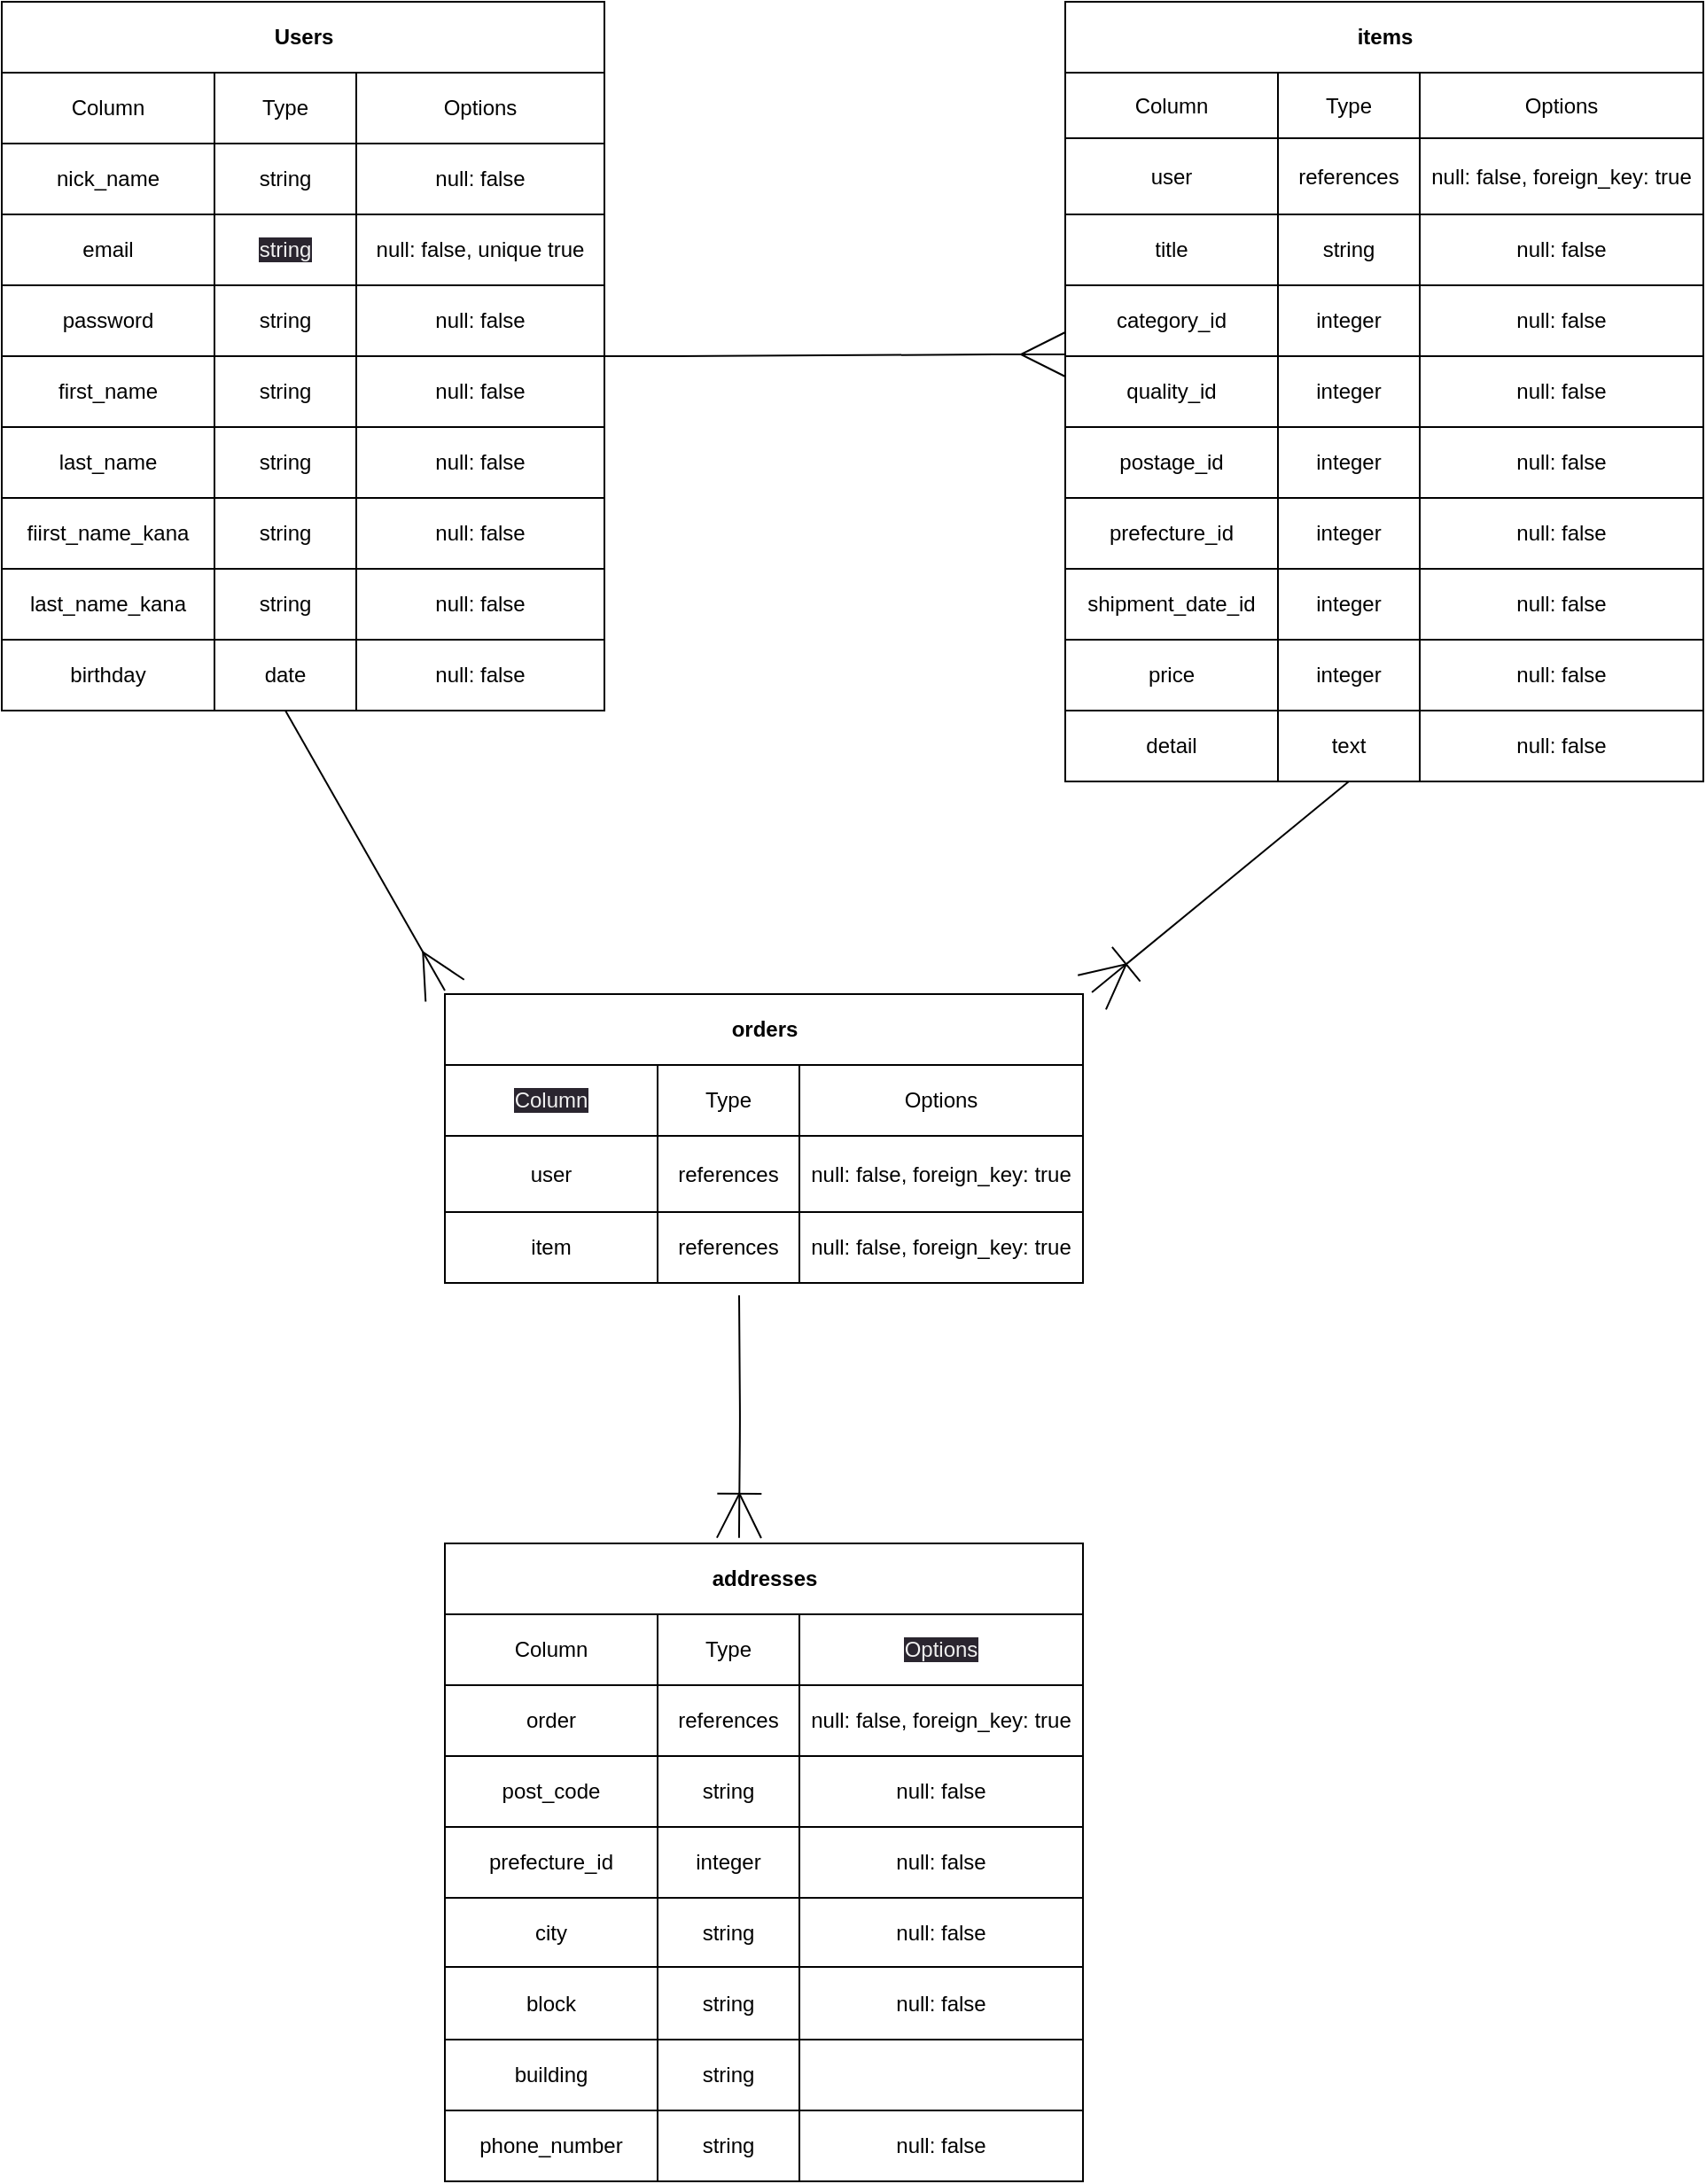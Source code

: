 <mxfile>
    <diagram id="LNbbp5jxmA_PjuYyDDwm" name="Page-1">
        <mxGraphModel dx="876" dy="673" grid="1" gridSize="10" guides="1" tooltips="1" connect="0" arrows="1" fold="1" page="1" pageScale="1" pageWidth="827" pageHeight="1169" math="0" shadow="0">
            <root>
                <mxCell id="0"/>
                <mxCell id="1" parent="0"/>
                <mxCell id="2" value="Users" style="shape=table;startSize=40;container=1;collapsible=0;childLayout=tableLayout;fontStyle=1;align=center;html=1;" vertex="1" parent="1">
                    <mxGeometry width="340" height="160" as="geometry"/>
                </mxCell>
                <mxCell id="3" value="" style="shape=tableRow;horizontal=0;startSize=0;swimlaneHead=0;swimlaneBody=0;top=0;left=0;bottom=0;right=0;collapsible=0;dropTarget=0;fillColor=none;points=[[0,0.5],[1,0.5]];portConstraint=eastwest;" vertex="1" parent="2">
                    <mxGeometry y="40" width="340" height="40" as="geometry"/>
                </mxCell>
                <mxCell id="4" value="Column" style="shape=partialRectangle;html=1;whiteSpace=wrap;connectable=0;fillColor=none;top=0;left=0;bottom=0;right=0;overflow=hidden;" vertex="1" parent="3">
                    <mxGeometry width="120" height="40" as="geometry">
                        <mxRectangle width="120" height="40" as="alternateBounds"/>
                    </mxGeometry>
                </mxCell>
                <mxCell id="5" value="Type" style="shape=partialRectangle;html=1;whiteSpace=wrap;connectable=0;fillColor=none;top=0;left=0;bottom=0;right=0;overflow=hidden;" vertex="1" parent="3">
                    <mxGeometry x="120" width="80" height="40" as="geometry">
                        <mxRectangle width="80" height="40" as="alternateBounds"/>
                    </mxGeometry>
                </mxCell>
                <mxCell id="6" value="Options" style="shape=partialRectangle;html=1;whiteSpace=wrap;connectable=0;fillColor=none;top=0;left=0;bottom=0;right=0;overflow=hidden;" vertex="1" parent="3">
                    <mxGeometry x="200" width="140" height="40" as="geometry">
                        <mxRectangle width="140" height="40" as="alternateBounds"/>
                    </mxGeometry>
                </mxCell>
                <mxCell id="7" value="" style="shape=tableRow;horizontal=0;startSize=0;swimlaneHead=0;swimlaneBody=0;top=0;left=0;bottom=0;right=0;collapsible=0;dropTarget=0;fillColor=none;points=[[0,0.5],[1,0.5]];portConstraint=eastwest;" vertex="1" parent="2">
                    <mxGeometry y="80" width="340" height="40" as="geometry"/>
                </mxCell>
                <mxCell id="8" value="nick_name" style="shape=partialRectangle;html=1;whiteSpace=wrap;connectable=0;fillColor=none;top=0;left=0;bottom=0;right=0;overflow=hidden;" vertex="1" parent="7">
                    <mxGeometry width="120" height="40" as="geometry">
                        <mxRectangle width="120" height="40" as="alternateBounds"/>
                    </mxGeometry>
                </mxCell>
                <mxCell id="9" value="string" style="shape=partialRectangle;html=1;whiteSpace=wrap;connectable=0;fillColor=none;top=0;left=0;bottom=0;right=0;overflow=hidden;" vertex="1" parent="7">
                    <mxGeometry x="120" width="80" height="40" as="geometry">
                        <mxRectangle width="80" height="40" as="alternateBounds"/>
                    </mxGeometry>
                </mxCell>
                <mxCell id="10" value="null: false" style="shape=partialRectangle;html=1;whiteSpace=wrap;connectable=0;fillColor=none;top=0;left=0;bottom=0;right=0;overflow=hidden;" vertex="1" parent="7">
                    <mxGeometry x="200" width="140" height="40" as="geometry">
                        <mxRectangle width="140" height="40" as="alternateBounds"/>
                    </mxGeometry>
                </mxCell>
                <mxCell id="11" value="" style="shape=tableRow;horizontal=0;startSize=0;swimlaneHead=0;swimlaneBody=0;top=0;left=0;bottom=0;right=0;collapsible=0;dropTarget=0;fillColor=none;points=[[0,0.5],[1,0.5]];portConstraint=eastwest;" vertex="1" parent="2">
                    <mxGeometry y="120" width="340" height="40" as="geometry"/>
                </mxCell>
                <mxCell id="12" value="email" style="shape=partialRectangle;html=1;whiteSpace=wrap;connectable=0;fillColor=none;top=0;left=0;bottom=0;right=0;overflow=hidden;" vertex="1" parent="11">
                    <mxGeometry width="120" height="40" as="geometry">
                        <mxRectangle width="120" height="40" as="alternateBounds"/>
                    </mxGeometry>
                </mxCell>
                <mxCell id="13" value="&lt;meta charset=&quot;utf-8&quot;&gt;&lt;span style=&quot;color: rgb(240, 240, 240); font-family: Helvetica; font-size: 12px; font-style: normal; font-variant-ligatures: normal; font-variant-caps: normal; font-weight: 400; letter-spacing: normal; orphans: 2; text-align: center; text-indent: 0px; text-transform: none; widows: 2; word-spacing: 0px; -webkit-text-stroke-width: 0px; background-color: rgb(42, 37, 47); text-decoration-thickness: initial; text-decoration-style: initial; text-decoration-color: initial; float: none; display: inline !important;&quot;&gt;string&lt;/span&gt;" style="shape=partialRectangle;html=1;whiteSpace=wrap;connectable=0;fillColor=none;top=0;left=0;bottom=0;right=0;overflow=hidden;" vertex="1" parent="11">
                    <mxGeometry x="120" width="80" height="40" as="geometry">
                        <mxRectangle width="80" height="40" as="alternateBounds"/>
                    </mxGeometry>
                </mxCell>
                <mxCell id="14" value="null: false, unique true" style="shape=partialRectangle;html=1;whiteSpace=wrap;connectable=0;fillColor=none;top=0;left=0;bottom=0;right=0;overflow=hidden;" vertex="1" parent="11">
                    <mxGeometry x="200" width="140" height="40" as="geometry">
                        <mxRectangle width="140" height="40" as="alternateBounds"/>
                    </mxGeometry>
                </mxCell>
                <mxCell id="41" value="" style="childLayout=tableLayout;recursiveResize=0;shadow=0;fillColor=none;labelBackgroundColor=none;" vertex="1" parent="1">
                    <mxGeometry y="160" width="340" height="120" as="geometry"/>
                </mxCell>
                <mxCell id="42" value="" style="shape=tableRow;horizontal=0;startSize=0;swimlaneHead=0;swimlaneBody=0;top=0;left=0;bottom=0;right=0;dropTarget=0;collapsible=0;recursiveResize=0;expand=0;fontStyle=0;fillColor=none;strokeColor=inherit;labelBackgroundColor=none;" vertex="1" parent="41">
                    <mxGeometry width="340" height="40" as="geometry"/>
                </mxCell>
                <mxCell id="43" value="password" style="connectable=0;recursiveResize=0;strokeColor=inherit;fillColor=none;align=center;whiteSpace=wrap;html=1;labelBackgroundColor=none;" vertex="1" parent="42">
                    <mxGeometry width="120" height="40" as="geometry">
                        <mxRectangle width="120" height="40" as="alternateBounds"/>
                    </mxGeometry>
                </mxCell>
                <mxCell id="44" value="string" style="connectable=0;recursiveResize=0;strokeColor=inherit;fillColor=none;align=center;whiteSpace=wrap;html=1;labelBackgroundColor=none;" vertex="1" parent="42">
                    <mxGeometry x="120" width="80" height="40" as="geometry">
                        <mxRectangle width="80" height="40" as="alternateBounds"/>
                    </mxGeometry>
                </mxCell>
                <mxCell id="45" value="null: false" style="connectable=0;recursiveResize=0;strokeColor=inherit;fillColor=none;align=center;whiteSpace=wrap;html=1;labelBackgroundColor=none;" vertex="1" parent="42">
                    <mxGeometry x="200" width="140" height="40" as="geometry">
                        <mxRectangle width="140" height="40" as="alternateBounds"/>
                    </mxGeometry>
                </mxCell>
                <mxCell id="46" style="shape=tableRow;horizontal=0;startSize=0;swimlaneHead=0;swimlaneBody=0;top=0;left=0;bottom=0;right=0;dropTarget=0;collapsible=0;recursiveResize=0;expand=0;fontStyle=0;fillColor=none;strokeColor=inherit;labelBackgroundColor=none;" vertex="1" parent="41">
                    <mxGeometry y="40" width="340" height="40" as="geometry"/>
                </mxCell>
                <mxCell id="47" value="first_name" style="connectable=0;recursiveResize=0;strokeColor=inherit;fillColor=none;align=center;whiteSpace=wrap;html=1;labelBackgroundColor=none;" vertex="1" parent="46">
                    <mxGeometry width="120" height="40" as="geometry">
                        <mxRectangle width="120" height="40" as="alternateBounds"/>
                    </mxGeometry>
                </mxCell>
                <mxCell id="48" value="string" style="connectable=0;recursiveResize=0;strokeColor=inherit;fillColor=none;align=center;whiteSpace=wrap;html=1;labelBackgroundColor=none;" vertex="1" parent="46">
                    <mxGeometry x="120" width="80" height="40" as="geometry">
                        <mxRectangle width="80" height="40" as="alternateBounds"/>
                    </mxGeometry>
                </mxCell>
                <mxCell id="49" value="null: false" style="connectable=0;recursiveResize=0;strokeColor=inherit;fillColor=none;align=center;whiteSpace=wrap;html=1;labelBackgroundColor=none;" vertex="1" parent="46">
                    <mxGeometry x="200" width="140" height="40" as="geometry">
                        <mxRectangle width="140" height="40" as="alternateBounds"/>
                    </mxGeometry>
                </mxCell>
                <mxCell id="50" style="shape=tableRow;horizontal=0;startSize=0;swimlaneHead=0;swimlaneBody=0;top=0;left=0;bottom=0;right=0;dropTarget=0;collapsible=0;recursiveResize=0;expand=0;fontStyle=0;fillColor=none;strokeColor=inherit;labelBackgroundColor=none;" vertex="1" parent="41">
                    <mxGeometry y="80" width="340" height="40" as="geometry"/>
                </mxCell>
                <mxCell id="51" value="last_name" style="connectable=0;recursiveResize=0;strokeColor=inherit;fillColor=none;align=center;whiteSpace=wrap;html=1;labelBackgroundColor=none;" vertex="1" parent="50">
                    <mxGeometry width="120" height="40" as="geometry">
                        <mxRectangle width="120" height="40" as="alternateBounds"/>
                    </mxGeometry>
                </mxCell>
                <mxCell id="52" value="string" style="connectable=0;recursiveResize=0;strokeColor=inherit;fillColor=none;align=center;whiteSpace=wrap;html=1;labelBackgroundColor=none;" vertex="1" parent="50">
                    <mxGeometry x="120" width="80" height="40" as="geometry">
                        <mxRectangle width="80" height="40" as="alternateBounds"/>
                    </mxGeometry>
                </mxCell>
                <mxCell id="53" value="null: false" style="connectable=0;recursiveResize=0;strokeColor=inherit;fillColor=none;align=center;whiteSpace=wrap;html=1;labelBackgroundColor=none;" vertex="1" parent="50">
                    <mxGeometry x="200" width="140" height="40" as="geometry">
                        <mxRectangle width="140" height="40" as="alternateBounds"/>
                    </mxGeometry>
                </mxCell>
                <mxCell id="67" value="" style="childLayout=tableLayout;recursiveResize=0;shadow=0;fillColor=none;labelBackgroundColor=none;" vertex="1" parent="1">
                    <mxGeometry y="280" width="340" height="80" as="geometry"/>
                </mxCell>
                <mxCell id="68" value="" style="shape=tableRow;horizontal=0;startSize=0;swimlaneHead=0;swimlaneBody=0;top=0;left=0;bottom=0;right=0;dropTarget=0;collapsible=0;recursiveResize=0;expand=0;fontStyle=0;fillColor=none;strokeColor=inherit;labelBackgroundColor=none;" vertex="1" parent="67">
                    <mxGeometry width="340" height="40" as="geometry"/>
                </mxCell>
                <mxCell id="69" value="fiirst_name_kana" style="connectable=0;recursiveResize=0;strokeColor=inherit;fillColor=none;align=center;whiteSpace=wrap;html=1;labelBackgroundColor=none;" vertex="1" parent="68">
                    <mxGeometry width="120" height="40" as="geometry">
                        <mxRectangle width="120" height="40" as="alternateBounds"/>
                    </mxGeometry>
                </mxCell>
                <mxCell id="70" value="string" style="connectable=0;recursiveResize=0;strokeColor=inherit;fillColor=none;align=center;whiteSpace=wrap;html=1;labelBackgroundColor=none;" vertex="1" parent="68">
                    <mxGeometry x="120" width="80" height="40" as="geometry">
                        <mxRectangle width="80" height="40" as="alternateBounds"/>
                    </mxGeometry>
                </mxCell>
                <mxCell id="71" value="null: false" style="connectable=0;recursiveResize=0;strokeColor=inherit;fillColor=none;align=center;whiteSpace=wrap;html=1;labelBackgroundColor=none;" vertex="1" parent="68">
                    <mxGeometry x="200" width="140" height="40" as="geometry">
                        <mxRectangle width="140" height="40" as="alternateBounds"/>
                    </mxGeometry>
                </mxCell>
                <mxCell id="72" style="shape=tableRow;horizontal=0;startSize=0;swimlaneHead=0;swimlaneBody=0;top=0;left=0;bottom=0;right=0;dropTarget=0;collapsible=0;recursiveResize=0;expand=0;fontStyle=0;fillColor=none;strokeColor=inherit;labelBackgroundColor=none;" vertex="1" parent="67">
                    <mxGeometry y="40" width="340" height="40" as="geometry"/>
                </mxCell>
                <mxCell id="73" value="last_name_kana" style="connectable=0;recursiveResize=0;strokeColor=inherit;fillColor=none;align=center;whiteSpace=wrap;html=1;labelBackgroundColor=none;" vertex="1" parent="72">
                    <mxGeometry width="120" height="40" as="geometry">
                        <mxRectangle width="120" height="40" as="alternateBounds"/>
                    </mxGeometry>
                </mxCell>
                <mxCell id="74" value="string" style="connectable=0;recursiveResize=0;strokeColor=inherit;fillColor=none;align=center;whiteSpace=wrap;html=1;labelBackgroundColor=none;" vertex="1" parent="72">
                    <mxGeometry x="120" width="80" height="40" as="geometry">
                        <mxRectangle width="80" height="40" as="alternateBounds"/>
                    </mxGeometry>
                </mxCell>
                <mxCell id="75" value="null: false" style="connectable=0;recursiveResize=0;strokeColor=inherit;fillColor=none;align=center;whiteSpace=wrap;html=1;labelBackgroundColor=none;" vertex="1" parent="72">
                    <mxGeometry x="200" width="140" height="40" as="geometry">
                        <mxRectangle width="140" height="40" as="alternateBounds"/>
                    </mxGeometry>
                </mxCell>
                <mxCell id="80" value="" style="childLayout=tableLayout;recursiveResize=0;shadow=0;fillColor=none;labelBackgroundColor=none;" vertex="1" parent="1">
                    <mxGeometry y="360" width="340" height="40" as="geometry"/>
                </mxCell>
                <mxCell id="81" value="" style="shape=tableRow;horizontal=0;startSize=0;swimlaneHead=0;swimlaneBody=0;top=0;left=0;bottom=0;right=0;dropTarget=0;collapsible=0;recursiveResize=0;expand=0;fontStyle=0;fillColor=none;strokeColor=inherit;labelBackgroundColor=none;" vertex="1" parent="80">
                    <mxGeometry width="340" height="40" as="geometry"/>
                </mxCell>
                <mxCell id="82" value="birthday" style="connectable=0;recursiveResize=0;strokeColor=inherit;fillColor=none;align=center;whiteSpace=wrap;html=1;labelBackgroundColor=none;" vertex="1" parent="81">
                    <mxGeometry width="120" height="40" as="geometry">
                        <mxRectangle width="120" height="40" as="alternateBounds"/>
                    </mxGeometry>
                </mxCell>
                <mxCell id="83" value="date" style="connectable=0;recursiveResize=0;strokeColor=inherit;fillColor=none;align=center;whiteSpace=wrap;html=1;labelBackgroundColor=none;" vertex="1" parent="81">
                    <mxGeometry x="120" width="80" height="40" as="geometry">
                        <mxRectangle width="80" height="40" as="alternateBounds"/>
                    </mxGeometry>
                </mxCell>
                <mxCell id="84" value="null: false" style="connectable=0;recursiveResize=0;strokeColor=inherit;fillColor=none;align=center;whiteSpace=wrap;html=1;labelBackgroundColor=none;" vertex="1" parent="81">
                    <mxGeometry x="200" width="140" height="40" as="geometry">
                        <mxRectangle width="140" height="40" as="alternateBounds"/>
                    </mxGeometry>
                </mxCell>
                <mxCell id="108" value="items" style="shape=table;startSize=40;container=1;collapsible=0;childLayout=tableLayout;fontStyle=1;align=center;labelBackgroundColor=none;html=1;" vertex="1" parent="1">
                    <mxGeometry x="600" width="360" height="160" as="geometry"/>
                </mxCell>
                <mxCell id="109" value="" style="shape=tableRow;horizontal=0;startSize=0;swimlaneHead=0;swimlaneBody=0;top=0;left=0;bottom=0;right=0;collapsible=0;dropTarget=0;fillColor=none;points=[[0,0.5],[1,0.5]];portConstraint=eastwest;labelBackgroundColor=none;html=1;" vertex="1" parent="108">
                    <mxGeometry y="40" width="360" height="37" as="geometry"/>
                </mxCell>
                <mxCell id="110" value="Column" style="shape=partialRectangle;html=1;whiteSpace=wrap;connectable=0;fillColor=none;top=0;left=0;bottom=0;right=0;overflow=hidden;labelBackgroundColor=none;" vertex="1" parent="109">
                    <mxGeometry width="120" height="37" as="geometry">
                        <mxRectangle width="120" height="37" as="alternateBounds"/>
                    </mxGeometry>
                </mxCell>
                <mxCell id="111" value="Type" style="shape=partialRectangle;html=1;whiteSpace=wrap;connectable=0;fillColor=none;top=0;left=0;bottom=0;right=0;overflow=hidden;labelBackgroundColor=none;" vertex="1" parent="109">
                    <mxGeometry x="120" width="80" height="37" as="geometry">
                        <mxRectangle width="80" height="37" as="alternateBounds"/>
                    </mxGeometry>
                </mxCell>
                <mxCell id="112" value="Options" style="shape=partialRectangle;html=1;whiteSpace=wrap;connectable=0;fillColor=none;top=0;left=0;bottom=0;right=0;overflow=hidden;labelBackgroundColor=none;" vertex="1" parent="109">
                    <mxGeometry x="200" width="160" height="37" as="geometry">
                        <mxRectangle width="160" height="37" as="alternateBounds"/>
                    </mxGeometry>
                </mxCell>
                <mxCell id="113" value="" style="shape=tableRow;horizontal=0;startSize=0;swimlaneHead=0;swimlaneBody=0;top=0;left=0;bottom=0;right=0;collapsible=0;dropTarget=0;fillColor=none;points=[[0,0.5],[1,0.5]];portConstraint=eastwest;labelBackgroundColor=none;html=1;" vertex="1" parent="108">
                    <mxGeometry y="77" width="360" height="43" as="geometry"/>
                </mxCell>
                <mxCell id="114" value="user" style="shape=partialRectangle;html=1;whiteSpace=wrap;connectable=0;fillColor=none;top=0;left=0;bottom=0;right=0;overflow=hidden;labelBackgroundColor=none;" vertex="1" parent="113">
                    <mxGeometry width="120" height="43" as="geometry">
                        <mxRectangle width="120" height="43" as="alternateBounds"/>
                    </mxGeometry>
                </mxCell>
                <mxCell id="115" value="references" style="shape=partialRectangle;html=1;whiteSpace=wrap;connectable=0;fillColor=none;top=0;left=0;bottom=0;right=0;overflow=hidden;labelBackgroundColor=none;" vertex="1" parent="113">
                    <mxGeometry x="120" width="80" height="43" as="geometry">
                        <mxRectangle width="80" height="43" as="alternateBounds"/>
                    </mxGeometry>
                </mxCell>
                <mxCell id="116" value="null: false, foreign_key: true" style="shape=partialRectangle;html=1;whiteSpace=wrap;connectable=0;fillColor=none;top=0;left=0;bottom=0;right=0;overflow=hidden;labelBackgroundColor=none;" vertex="1" parent="113">
                    <mxGeometry x="200" width="160" height="43" as="geometry">
                        <mxRectangle width="160" height="43" as="alternateBounds"/>
                    </mxGeometry>
                </mxCell>
                <mxCell id="117" value="" style="shape=tableRow;horizontal=0;startSize=0;swimlaneHead=0;swimlaneBody=0;top=0;left=0;bottom=0;right=0;collapsible=0;dropTarget=0;fillColor=none;points=[[0,0.5],[1,0.5]];portConstraint=eastwest;labelBackgroundColor=none;html=1;" vertex="1" parent="108">
                    <mxGeometry y="120" width="360" height="40" as="geometry"/>
                </mxCell>
                <mxCell id="118" value="title" style="shape=partialRectangle;html=1;whiteSpace=wrap;connectable=0;fillColor=none;top=0;left=0;bottom=0;right=0;overflow=hidden;labelBackgroundColor=none;" vertex="1" parent="117">
                    <mxGeometry width="120" height="40" as="geometry">
                        <mxRectangle width="120" height="40" as="alternateBounds"/>
                    </mxGeometry>
                </mxCell>
                <mxCell id="119" value="string" style="shape=partialRectangle;html=1;whiteSpace=wrap;connectable=0;fillColor=none;top=0;left=0;bottom=0;right=0;overflow=hidden;labelBackgroundColor=none;" vertex="1" parent="117">
                    <mxGeometry x="120" width="80" height="40" as="geometry">
                        <mxRectangle width="80" height="40" as="alternateBounds"/>
                    </mxGeometry>
                </mxCell>
                <mxCell id="120" value="null: false" style="shape=partialRectangle;html=1;whiteSpace=wrap;connectable=0;fillColor=none;top=0;left=0;bottom=0;right=0;overflow=hidden;labelBackgroundColor=none;" vertex="1" parent="117">
                    <mxGeometry x="200" width="160" height="40" as="geometry">
                        <mxRectangle width="160" height="40" as="alternateBounds"/>
                    </mxGeometry>
                </mxCell>
                <mxCell id="121" value="" style="childLayout=tableLayout;recursiveResize=0;shadow=0;fillColor=none;labelBackgroundColor=none;html=0;" vertex="1" parent="1">
                    <mxGeometry x="600" y="160" width="360" height="120" as="geometry"/>
                </mxCell>
                <mxCell id="122" value="" style="shape=tableRow;horizontal=0;startSize=0;swimlaneHead=0;swimlaneBody=0;top=0;left=0;bottom=0;right=0;dropTarget=0;collapsible=0;recursiveResize=0;expand=0;fontStyle=0;fillColor=none;strokeColor=inherit;labelBackgroundColor=none;html=0;" vertex="1" parent="121">
                    <mxGeometry width="360" height="40" as="geometry"/>
                </mxCell>
                <mxCell id="123" value="category_id" style="connectable=0;recursiveResize=0;strokeColor=inherit;fillColor=none;align=center;whiteSpace=wrap;html=1;labelBackgroundColor=none;" vertex="1" parent="122">
                    <mxGeometry width="120" height="40" as="geometry">
                        <mxRectangle width="120" height="40" as="alternateBounds"/>
                    </mxGeometry>
                </mxCell>
                <mxCell id="124" value="integer" style="connectable=0;recursiveResize=0;strokeColor=inherit;fillColor=none;align=center;whiteSpace=wrap;html=1;labelBackgroundColor=none;" vertex="1" parent="122">
                    <mxGeometry x="120" width="80" height="40" as="geometry">
                        <mxRectangle width="80" height="40" as="alternateBounds"/>
                    </mxGeometry>
                </mxCell>
                <mxCell id="125" value="null: false" style="connectable=0;recursiveResize=0;strokeColor=inherit;fillColor=none;align=center;whiteSpace=wrap;html=1;labelBackgroundColor=none;" vertex="1" parent="122">
                    <mxGeometry x="200" width="160" height="40" as="geometry">
                        <mxRectangle width="160" height="40" as="alternateBounds"/>
                    </mxGeometry>
                </mxCell>
                <mxCell id="126" style="shape=tableRow;horizontal=0;startSize=0;swimlaneHead=0;swimlaneBody=0;top=0;left=0;bottom=0;right=0;dropTarget=0;collapsible=0;recursiveResize=0;expand=0;fontStyle=0;fillColor=none;strokeColor=inherit;labelBackgroundColor=none;html=0;" vertex="1" parent="121">
                    <mxGeometry y="40" width="360" height="40" as="geometry"/>
                </mxCell>
                <mxCell id="127" value="quality_id" style="connectable=0;recursiveResize=0;strokeColor=inherit;fillColor=none;align=center;whiteSpace=wrap;html=1;labelBackgroundColor=none;" vertex="1" parent="126">
                    <mxGeometry width="120" height="40" as="geometry">
                        <mxRectangle width="120" height="40" as="alternateBounds"/>
                    </mxGeometry>
                </mxCell>
                <mxCell id="128" value="integer" style="connectable=0;recursiveResize=0;strokeColor=inherit;fillColor=none;align=center;whiteSpace=wrap;html=1;labelBackgroundColor=none;" vertex="1" parent="126">
                    <mxGeometry x="120" width="80" height="40" as="geometry">
                        <mxRectangle width="80" height="40" as="alternateBounds"/>
                    </mxGeometry>
                </mxCell>
                <mxCell id="129" value="null: false" style="connectable=0;recursiveResize=0;strokeColor=inherit;fillColor=none;align=center;whiteSpace=wrap;html=1;labelBackgroundColor=none;" vertex="1" parent="126">
                    <mxGeometry x="200" width="160" height="40" as="geometry">
                        <mxRectangle width="160" height="40" as="alternateBounds"/>
                    </mxGeometry>
                </mxCell>
                <mxCell id="130" style="shape=tableRow;horizontal=0;startSize=0;swimlaneHead=0;swimlaneBody=0;top=0;left=0;bottom=0;right=0;dropTarget=0;collapsible=0;recursiveResize=0;expand=0;fontStyle=0;fillColor=none;strokeColor=inherit;labelBackgroundColor=none;html=0;" vertex="1" parent="121">
                    <mxGeometry y="80" width="360" height="40" as="geometry"/>
                </mxCell>
                <mxCell id="131" value="postage_id" style="connectable=0;recursiveResize=0;strokeColor=inherit;fillColor=none;align=center;whiteSpace=wrap;html=1;labelBackgroundColor=none;" vertex="1" parent="130">
                    <mxGeometry width="120" height="40" as="geometry">
                        <mxRectangle width="120" height="40" as="alternateBounds"/>
                    </mxGeometry>
                </mxCell>
                <mxCell id="132" value="integer" style="connectable=0;recursiveResize=0;strokeColor=inherit;fillColor=none;align=center;whiteSpace=wrap;html=1;labelBackgroundColor=none;" vertex="1" parent="130">
                    <mxGeometry x="120" width="80" height="40" as="geometry">
                        <mxRectangle width="80" height="40" as="alternateBounds"/>
                    </mxGeometry>
                </mxCell>
                <mxCell id="133" value="null: false" style="connectable=0;recursiveResize=0;strokeColor=inherit;fillColor=none;align=center;whiteSpace=wrap;html=1;labelBackgroundColor=none;" vertex="1" parent="130">
                    <mxGeometry x="200" width="160" height="40" as="geometry">
                        <mxRectangle width="160" height="40" as="alternateBounds"/>
                    </mxGeometry>
                </mxCell>
                <mxCell id="134" value="" style="childLayout=tableLayout;recursiveResize=0;shadow=0;fillColor=none;labelBackgroundColor=none;html=0;" vertex="1" parent="1">
                    <mxGeometry x="600" y="280" width="360" height="80" as="geometry"/>
                </mxCell>
                <mxCell id="135" value="" style="shape=tableRow;horizontal=0;startSize=0;swimlaneHead=0;swimlaneBody=0;top=0;left=0;bottom=0;right=0;dropTarget=0;collapsible=0;recursiveResize=0;expand=0;fontStyle=0;fillColor=none;strokeColor=inherit;labelBackgroundColor=none;html=0;" vertex="1" parent="134">
                    <mxGeometry width="360" height="40" as="geometry"/>
                </mxCell>
                <mxCell id="136" value="prefecture_id" style="connectable=0;recursiveResize=0;strokeColor=inherit;fillColor=none;align=center;whiteSpace=wrap;html=1;labelBackgroundColor=none;" vertex="1" parent="135">
                    <mxGeometry width="120" height="40" as="geometry">
                        <mxRectangle width="120" height="40" as="alternateBounds"/>
                    </mxGeometry>
                </mxCell>
                <mxCell id="137" value="integer" style="connectable=0;recursiveResize=0;strokeColor=inherit;fillColor=none;align=center;whiteSpace=wrap;html=1;labelBackgroundColor=none;" vertex="1" parent="135">
                    <mxGeometry x="120" width="80" height="40" as="geometry">
                        <mxRectangle width="80" height="40" as="alternateBounds"/>
                    </mxGeometry>
                </mxCell>
                <mxCell id="138" value="null: false" style="connectable=0;recursiveResize=0;strokeColor=inherit;fillColor=none;align=center;whiteSpace=wrap;html=1;labelBackgroundColor=none;" vertex="1" parent="135">
                    <mxGeometry x="200" width="160" height="40" as="geometry">
                        <mxRectangle width="160" height="40" as="alternateBounds"/>
                    </mxGeometry>
                </mxCell>
                <mxCell id="139" style="shape=tableRow;horizontal=0;startSize=0;swimlaneHead=0;swimlaneBody=0;top=0;left=0;bottom=0;right=0;dropTarget=0;collapsible=0;recursiveResize=0;expand=0;fontStyle=0;fillColor=none;strokeColor=inherit;labelBackgroundColor=none;html=0;" vertex="1" parent="134">
                    <mxGeometry y="40" width="360" height="40" as="geometry"/>
                </mxCell>
                <mxCell id="140" value="shipment_date_id" style="connectable=0;recursiveResize=0;strokeColor=inherit;fillColor=none;align=center;whiteSpace=wrap;html=1;labelBackgroundColor=none;" vertex="1" parent="139">
                    <mxGeometry width="120" height="40" as="geometry">
                        <mxRectangle width="120" height="40" as="alternateBounds"/>
                    </mxGeometry>
                </mxCell>
                <mxCell id="141" value="integer" style="connectable=0;recursiveResize=0;strokeColor=inherit;fillColor=none;align=center;whiteSpace=wrap;html=1;labelBackgroundColor=none;" vertex="1" parent="139">
                    <mxGeometry x="120" width="80" height="40" as="geometry">
                        <mxRectangle width="80" height="40" as="alternateBounds"/>
                    </mxGeometry>
                </mxCell>
                <mxCell id="142" value="null: false" style="connectable=0;recursiveResize=0;strokeColor=inherit;fillColor=none;align=center;whiteSpace=wrap;html=1;labelBackgroundColor=none;" vertex="1" parent="139">
                    <mxGeometry x="200" width="160" height="40" as="geometry">
                        <mxRectangle width="160" height="40" as="alternateBounds"/>
                    </mxGeometry>
                </mxCell>
                <mxCell id="147" value="" style="childLayout=tableLayout;recursiveResize=0;shadow=0;fillColor=none;labelBackgroundColor=none;html=1;" vertex="1" parent="1">
                    <mxGeometry x="600" y="360" width="360" height="40" as="geometry"/>
                </mxCell>
                <mxCell id="148" value="" style="shape=tableRow;horizontal=0;startSize=0;swimlaneHead=0;swimlaneBody=0;top=0;left=0;bottom=0;right=0;dropTarget=0;collapsible=0;recursiveResize=0;expand=0;fontStyle=0;fillColor=none;strokeColor=inherit;labelBackgroundColor=none;html=1;" vertex="1" parent="147">
                    <mxGeometry width="360" height="40" as="geometry"/>
                </mxCell>
                <mxCell id="149" value="price" style="connectable=0;recursiveResize=0;strokeColor=inherit;fillColor=none;align=center;whiteSpace=wrap;html=1;labelBackgroundColor=none;" vertex="1" parent="148">
                    <mxGeometry width="120" height="40" as="geometry">
                        <mxRectangle width="120" height="40" as="alternateBounds"/>
                    </mxGeometry>
                </mxCell>
                <mxCell id="150" value="integer" style="connectable=0;recursiveResize=0;strokeColor=inherit;fillColor=none;align=center;whiteSpace=wrap;html=1;labelBackgroundColor=none;" vertex="1" parent="148">
                    <mxGeometry x="120" width="80" height="40" as="geometry">
                        <mxRectangle width="80" height="40" as="alternateBounds"/>
                    </mxGeometry>
                </mxCell>
                <mxCell id="151" value="null: false" style="connectable=0;recursiveResize=0;strokeColor=inherit;fillColor=none;align=center;whiteSpace=wrap;html=1;labelBackgroundColor=none;" vertex="1" parent="148">
                    <mxGeometry x="200" width="160" height="40" as="geometry">
                        <mxRectangle width="160" height="40" as="alternateBounds"/>
                    </mxGeometry>
                </mxCell>
                <mxCell id="160" value="" style="childLayout=tableLayout;recursiveResize=0;shadow=0;fillColor=none;labelBackgroundColor=none;html=1;" vertex="1" parent="1">
                    <mxGeometry x="600" y="400" width="360" height="40" as="geometry"/>
                </mxCell>
                <mxCell id="169" style="shape=tableRow;horizontal=0;startSize=0;swimlaneHead=0;swimlaneBody=0;top=0;left=0;bottom=0;right=0;dropTarget=0;collapsible=0;recursiveResize=0;expand=0;fontStyle=0;fillColor=none;strokeColor=inherit;labelBackgroundColor=none;html=1;" vertex="1" parent="160">
                    <mxGeometry width="360" height="40" as="geometry"/>
                </mxCell>
                <mxCell id="170" value="detail" style="connectable=0;recursiveResize=0;strokeColor=inherit;fillColor=none;align=center;whiteSpace=wrap;html=1;labelBackgroundColor=none;" vertex="1" parent="169">
                    <mxGeometry width="120" height="40" as="geometry">
                        <mxRectangle width="120" height="40" as="alternateBounds"/>
                    </mxGeometry>
                </mxCell>
                <mxCell id="171" value="text" style="connectable=0;recursiveResize=0;strokeColor=inherit;fillColor=none;align=center;whiteSpace=wrap;html=1;labelBackgroundColor=none;" vertex="1" parent="169">
                    <mxGeometry x="120" width="80" height="40" as="geometry">
                        <mxRectangle width="80" height="40" as="alternateBounds"/>
                    </mxGeometry>
                </mxCell>
                <mxCell id="172" value="null: false" style="connectable=0;recursiveResize=0;strokeColor=inherit;fillColor=none;align=center;whiteSpace=wrap;html=1;labelBackgroundColor=none;" vertex="1" parent="169">
                    <mxGeometry x="200" width="160" height="40" as="geometry">
                        <mxRectangle width="160" height="40" as="alternateBounds"/>
                    </mxGeometry>
                </mxCell>
                <mxCell id="176" value="" style="edgeStyle=entityRelationEdgeStyle;fontSize=12;html=1;endArrow=ERmany;endSize=23;" edge="1" parent="1">
                    <mxGeometry width="100" height="100" relative="1" as="geometry">
                        <mxPoint x="340" y="200" as="sourcePoint"/>
                        <mxPoint x="600" y="199" as="targetPoint"/>
                    </mxGeometry>
                </mxCell>
                <mxCell id="181" value="orders" style="shape=table;startSize=40;container=1;collapsible=0;childLayout=tableLayout;fontStyle=1;align=center;labelBackgroundColor=none;html=1;" vertex="1" parent="1">
                    <mxGeometry x="250" y="560" width="360" height="163" as="geometry"/>
                </mxCell>
                <mxCell id="182" value="" style="shape=tableRow;horizontal=0;startSize=0;swimlaneHead=0;swimlaneBody=0;top=0;left=0;bottom=0;right=0;collapsible=0;dropTarget=0;fillColor=none;points=[[0,0.5],[1,0.5]];portConstraint=eastwest;labelBackgroundColor=none;html=1;" vertex="1" parent="181">
                    <mxGeometry y="40" width="360" height="40" as="geometry"/>
                </mxCell>
                <mxCell id="183" value="&lt;meta charset=&quot;utf-8&quot;&gt;&lt;span style=&quot;color: rgb(240, 240, 240); font-family: Helvetica; font-size: 12px; font-style: normal; font-variant-ligatures: normal; font-variant-caps: normal; font-weight: 400; letter-spacing: normal; orphans: 2; text-align: center; text-indent: 0px; text-transform: none; widows: 2; word-spacing: 0px; -webkit-text-stroke-width: 0px; background-color: rgb(42, 37, 47); text-decoration-thickness: initial; text-decoration-style: initial; text-decoration-color: initial; float: none; display: inline !important;&quot;&gt;Column&lt;/span&gt;" style="shape=partialRectangle;html=1;whiteSpace=wrap;connectable=0;fillColor=none;top=0;left=0;bottom=0;right=0;overflow=hidden;labelBackgroundColor=none;" vertex="1" parent="182">
                    <mxGeometry width="120" height="40" as="geometry">
                        <mxRectangle width="120" height="40" as="alternateBounds"/>
                    </mxGeometry>
                </mxCell>
                <mxCell id="184" value="Type" style="shape=partialRectangle;html=1;whiteSpace=wrap;connectable=0;fillColor=none;top=0;left=0;bottom=0;right=0;overflow=hidden;labelBackgroundColor=none;" vertex="1" parent="182">
                    <mxGeometry x="120" width="80" height="40" as="geometry">
                        <mxRectangle width="80" height="40" as="alternateBounds"/>
                    </mxGeometry>
                </mxCell>
                <mxCell id="185" value="Options" style="shape=partialRectangle;html=1;whiteSpace=wrap;connectable=0;fillColor=none;top=0;left=0;bottom=0;right=0;overflow=hidden;labelBackgroundColor=none;" vertex="1" parent="182">
                    <mxGeometry x="200" width="160" height="40" as="geometry">
                        <mxRectangle width="160" height="40" as="alternateBounds"/>
                    </mxGeometry>
                </mxCell>
                <mxCell id="186" value="" style="shape=tableRow;horizontal=0;startSize=0;swimlaneHead=0;swimlaneBody=0;top=0;left=0;bottom=0;right=0;collapsible=0;dropTarget=0;fillColor=none;points=[[0,0.5],[1,0.5]];portConstraint=eastwest;labelBackgroundColor=none;html=1;" vertex="1" parent="181">
                    <mxGeometry y="80" width="360" height="43" as="geometry"/>
                </mxCell>
                <mxCell id="187" value="user" style="shape=partialRectangle;html=1;whiteSpace=wrap;connectable=0;fillColor=none;top=0;left=0;bottom=0;right=0;overflow=hidden;labelBackgroundColor=none;" vertex="1" parent="186">
                    <mxGeometry width="120" height="43" as="geometry">
                        <mxRectangle width="120" height="43" as="alternateBounds"/>
                    </mxGeometry>
                </mxCell>
                <mxCell id="188" value="references" style="shape=partialRectangle;html=1;whiteSpace=wrap;connectable=0;fillColor=none;top=0;left=0;bottom=0;right=0;overflow=hidden;labelBackgroundColor=none;" vertex="1" parent="186">
                    <mxGeometry x="120" width="80" height="43" as="geometry">
                        <mxRectangle width="80" height="43" as="alternateBounds"/>
                    </mxGeometry>
                </mxCell>
                <mxCell id="189" value="null: false, foreign_key: true" style="shape=partialRectangle;html=1;whiteSpace=wrap;connectable=0;fillColor=none;top=0;left=0;bottom=0;right=0;overflow=hidden;labelBackgroundColor=none;" vertex="1" parent="186">
                    <mxGeometry x="200" width="160" height="43" as="geometry">
                        <mxRectangle width="160" height="43" as="alternateBounds"/>
                    </mxGeometry>
                </mxCell>
                <mxCell id="190" value="" style="shape=tableRow;horizontal=0;startSize=0;swimlaneHead=0;swimlaneBody=0;top=0;left=0;bottom=0;right=0;collapsible=0;dropTarget=0;fillColor=none;points=[[0,0.5],[1,0.5]];portConstraint=eastwest;labelBackgroundColor=none;html=1;" vertex="1" parent="181">
                    <mxGeometry y="123" width="360" height="40" as="geometry"/>
                </mxCell>
                <mxCell id="191" value="item" style="shape=partialRectangle;html=1;whiteSpace=wrap;connectable=0;fillColor=none;top=0;left=0;bottom=0;right=0;overflow=hidden;labelBackgroundColor=none;" vertex="1" parent="190">
                    <mxGeometry width="120" height="40" as="geometry">
                        <mxRectangle width="120" height="40" as="alternateBounds"/>
                    </mxGeometry>
                </mxCell>
                <mxCell id="192" value="references" style="shape=partialRectangle;html=1;whiteSpace=wrap;connectable=0;fillColor=none;top=0;left=0;bottom=0;right=0;overflow=hidden;labelBackgroundColor=none;" vertex="1" parent="190">
                    <mxGeometry x="120" width="80" height="40" as="geometry">
                        <mxRectangle width="80" height="40" as="alternateBounds"/>
                    </mxGeometry>
                </mxCell>
                <mxCell id="193" value="null: false, foreign_key: true" style="shape=partialRectangle;html=1;whiteSpace=wrap;connectable=0;fillColor=none;top=0;left=0;bottom=0;right=0;overflow=hidden;labelBackgroundColor=none;" vertex="1" parent="190">
                    <mxGeometry x="200" width="160" height="40" as="geometry">
                        <mxRectangle width="160" height="40" as="alternateBounds"/>
                    </mxGeometry>
                </mxCell>
                <mxCell id="194" value="addresses" style="shape=table;startSize=40;container=1;collapsible=0;childLayout=tableLayout;fontStyle=1;align=center;labelBackgroundColor=none;html=1;" vertex="1" parent="1">
                    <mxGeometry x="250" y="870" width="360" height="280" as="geometry"/>
                </mxCell>
                <mxCell id="195" value="" style="shape=tableRow;horizontal=0;startSize=0;swimlaneHead=0;swimlaneBody=0;top=0;left=0;bottom=0;right=0;collapsible=0;dropTarget=0;fillColor=none;points=[[0,0.5],[1,0.5]];portConstraint=eastwest;labelBackgroundColor=none;html=1;" vertex="1" parent="194">
                    <mxGeometry y="40" width="360" height="40" as="geometry"/>
                </mxCell>
                <mxCell id="196" value="Column" style="shape=partialRectangle;html=1;whiteSpace=wrap;connectable=0;fillColor=none;top=0;left=0;bottom=0;right=0;overflow=hidden;labelBackgroundColor=none;" vertex="1" parent="195">
                    <mxGeometry width="120" height="40" as="geometry">
                        <mxRectangle width="120" height="40" as="alternateBounds"/>
                    </mxGeometry>
                </mxCell>
                <mxCell id="197" value="Type" style="shape=partialRectangle;html=1;whiteSpace=wrap;connectable=0;fillColor=none;top=0;left=0;bottom=0;right=0;overflow=hidden;labelBackgroundColor=none;" vertex="1" parent="195">
                    <mxGeometry x="120" width="80" height="40" as="geometry">
                        <mxRectangle width="80" height="40" as="alternateBounds"/>
                    </mxGeometry>
                </mxCell>
                <mxCell id="198" value="&lt;meta charset=&quot;utf-8&quot;&gt;&lt;span style=&quot;color: rgb(240, 240, 240); font-family: Helvetica; font-size: 12px; font-style: normal; font-variant-ligatures: normal; font-variant-caps: normal; font-weight: 400; letter-spacing: normal; orphans: 2; text-align: center; text-indent: 0px; text-transform: none; widows: 2; word-spacing: 0px; -webkit-text-stroke-width: 0px; background-color: rgb(42, 37, 47); text-decoration-thickness: initial; text-decoration-style: initial; text-decoration-color: initial; float: none; display: inline !important;&quot;&gt;Options&lt;/span&gt;" style="shape=partialRectangle;html=1;whiteSpace=wrap;connectable=0;fillColor=none;top=0;left=0;bottom=0;right=0;overflow=hidden;labelBackgroundColor=none;" vertex="1" parent="195">
                    <mxGeometry x="200" width="160" height="40" as="geometry">
                        <mxRectangle width="160" height="40" as="alternateBounds"/>
                    </mxGeometry>
                </mxCell>
                <mxCell id="199" value="" style="shape=tableRow;horizontal=0;startSize=0;swimlaneHead=0;swimlaneBody=0;top=0;left=0;bottom=0;right=0;collapsible=0;dropTarget=0;fillColor=none;points=[[0,0.5],[1,0.5]];portConstraint=eastwest;labelBackgroundColor=none;html=1;" vertex="1" parent="194">
                    <mxGeometry y="80" width="360" height="40" as="geometry"/>
                </mxCell>
                <mxCell id="200" value="order" style="shape=partialRectangle;html=1;whiteSpace=wrap;connectable=0;fillColor=none;top=0;left=0;bottom=0;right=0;overflow=hidden;labelBackgroundColor=none;" vertex="1" parent="199">
                    <mxGeometry width="120" height="40" as="geometry">
                        <mxRectangle width="120" height="40" as="alternateBounds"/>
                    </mxGeometry>
                </mxCell>
                <mxCell id="201" value="references" style="shape=partialRectangle;html=1;whiteSpace=wrap;connectable=0;fillColor=none;top=0;left=0;bottom=0;right=0;overflow=hidden;labelBackgroundColor=none;" vertex="1" parent="199">
                    <mxGeometry x="120" width="80" height="40" as="geometry">
                        <mxRectangle width="80" height="40" as="alternateBounds"/>
                    </mxGeometry>
                </mxCell>
                <mxCell id="202" value="null: false, foreign_key: true" style="shape=partialRectangle;html=1;whiteSpace=wrap;connectable=0;fillColor=none;top=0;left=0;bottom=0;right=0;overflow=hidden;labelBackgroundColor=none;" vertex="1" parent="199">
                    <mxGeometry x="200" width="160" height="40" as="geometry">
                        <mxRectangle width="160" height="40" as="alternateBounds"/>
                    </mxGeometry>
                </mxCell>
                <mxCell id="203" value="" style="shape=tableRow;horizontal=0;startSize=0;swimlaneHead=0;swimlaneBody=0;top=0;left=0;bottom=0;right=0;collapsible=0;dropTarget=0;fillColor=none;points=[[0,0.5],[1,0.5]];portConstraint=eastwest;labelBackgroundColor=none;html=1;" vertex="1" parent="194">
                    <mxGeometry y="120" width="360" height="40" as="geometry"/>
                </mxCell>
                <mxCell id="204" value="post_code" style="shape=partialRectangle;html=1;whiteSpace=wrap;connectable=0;fillColor=none;top=0;left=0;bottom=0;right=0;overflow=hidden;labelBackgroundColor=none;" vertex="1" parent="203">
                    <mxGeometry width="120" height="40" as="geometry">
                        <mxRectangle width="120" height="40" as="alternateBounds"/>
                    </mxGeometry>
                </mxCell>
                <mxCell id="205" value="string" style="shape=partialRectangle;html=1;whiteSpace=wrap;connectable=0;fillColor=none;top=0;left=0;bottom=0;right=0;overflow=hidden;labelBackgroundColor=none;" vertex="1" parent="203">
                    <mxGeometry x="120" width="80" height="40" as="geometry">
                        <mxRectangle width="80" height="40" as="alternateBounds"/>
                    </mxGeometry>
                </mxCell>
                <mxCell id="206" value="null: false" style="shape=partialRectangle;html=1;whiteSpace=wrap;connectable=0;fillColor=none;top=0;left=0;bottom=0;right=0;overflow=hidden;labelBackgroundColor=none;" vertex="1" parent="203">
                    <mxGeometry x="200" width="160" height="40" as="geometry">
                        <mxRectangle width="160" height="40" as="alternateBounds"/>
                    </mxGeometry>
                </mxCell>
                <mxCell id="208" value="" style="shape=tableRow;horizontal=0;startSize=0;swimlaneHead=0;swimlaneBody=0;top=0;left=0;bottom=0;right=0;dropTarget=0;collapsible=0;recursiveResize=0;expand=0;fontStyle=0;fillColor=none;strokeColor=inherit;labelBackgroundColor=none;html=1;" vertex="1" parent="194">
                    <mxGeometry y="160" width="360" height="40" as="geometry"/>
                </mxCell>
                <mxCell id="209" value="prefecture_id" style="connectable=0;recursiveResize=0;strokeColor=inherit;fillColor=none;align=center;whiteSpace=wrap;html=1;labelBackgroundColor=none;" vertex="1" parent="208">
                    <mxGeometry width="120" height="40" as="geometry">
                        <mxRectangle width="120" height="40" as="alternateBounds"/>
                    </mxGeometry>
                </mxCell>
                <mxCell id="210" value="integer" style="connectable=0;recursiveResize=0;strokeColor=inherit;fillColor=none;align=center;whiteSpace=wrap;html=1;labelBackgroundColor=none;" vertex="1" parent="208">
                    <mxGeometry x="120" width="80" height="40" as="geometry">
                        <mxRectangle width="80" height="40" as="alternateBounds"/>
                    </mxGeometry>
                </mxCell>
                <mxCell id="211" value="null: false" style="connectable=0;recursiveResize=0;strokeColor=inherit;fillColor=none;align=center;whiteSpace=wrap;html=1;labelBackgroundColor=none;" vertex="1" parent="208">
                    <mxGeometry x="200" width="160" height="40" as="geometry">
                        <mxRectangle width="160" height="40" as="alternateBounds"/>
                    </mxGeometry>
                </mxCell>
                <mxCell id="212" style="shape=tableRow;horizontal=0;startSize=0;swimlaneHead=0;swimlaneBody=0;top=0;left=0;bottom=0;right=0;dropTarget=0;collapsible=0;recursiveResize=0;expand=0;fontStyle=0;fillColor=none;strokeColor=inherit;labelBackgroundColor=none;html=1;" vertex="1" parent="194">
                    <mxGeometry y="200" width="360" height="39" as="geometry"/>
                </mxCell>
                <mxCell id="213" value="city" style="connectable=0;recursiveResize=0;strokeColor=inherit;fillColor=none;align=center;whiteSpace=wrap;html=1;labelBackgroundColor=none;" vertex="1" parent="212">
                    <mxGeometry width="120" height="39" as="geometry">
                        <mxRectangle width="120" height="39" as="alternateBounds"/>
                    </mxGeometry>
                </mxCell>
                <mxCell id="214" value="string" style="connectable=0;recursiveResize=0;strokeColor=inherit;fillColor=none;align=center;whiteSpace=wrap;html=1;labelBackgroundColor=none;" vertex="1" parent="212">
                    <mxGeometry x="120" width="80" height="39" as="geometry">
                        <mxRectangle width="80" height="39" as="alternateBounds"/>
                    </mxGeometry>
                </mxCell>
                <mxCell id="215" value="null: false" style="connectable=0;recursiveResize=0;strokeColor=inherit;fillColor=none;align=center;whiteSpace=wrap;html=1;labelBackgroundColor=none;" vertex="1" parent="212">
                    <mxGeometry x="200" width="160" height="39" as="geometry">
                        <mxRectangle width="160" height="39" as="alternateBounds"/>
                    </mxGeometry>
                </mxCell>
                <mxCell id="216" style="shape=tableRow;horizontal=0;startSize=0;swimlaneHead=0;swimlaneBody=0;top=0;left=0;bottom=0;right=0;dropTarget=0;collapsible=0;recursiveResize=0;expand=0;fontStyle=0;fillColor=none;strokeColor=inherit;labelBackgroundColor=none;html=1;" vertex="1" parent="194">
                    <mxGeometry y="239" width="360" height="41" as="geometry"/>
                </mxCell>
                <mxCell id="217" value="block" style="connectable=0;recursiveResize=0;strokeColor=inherit;fillColor=none;align=center;whiteSpace=wrap;html=1;labelBackgroundColor=none;" vertex="1" parent="216">
                    <mxGeometry width="120" height="41" as="geometry">
                        <mxRectangle width="120" height="41" as="alternateBounds"/>
                    </mxGeometry>
                </mxCell>
                <mxCell id="218" value="string" style="connectable=0;recursiveResize=0;strokeColor=inherit;fillColor=none;align=center;whiteSpace=wrap;html=1;labelBackgroundColor=none;" vertex="1" parent="216">
                    <mxGeometry x="120" width="80" height="41" as="geometry">
                        <mxRectangle width="80" height="41" as="alternateBounds"/>
                    </mxGeometry>
                </mxCell>
                <mxCell id="219" value="null: false" style="connectable=0;recursiveResize=0;strokeColor=inherit;fillColor=none;align=center;whiteSpace=wrap;html=1;labelBackgroundColor=none;" vertex="1" parent="216">
                    <mxGeometry x="200" width="160" height="41" as="geometry">
                        <mxRectangle width="160" height="41" as="alternateBounds"/>
                    </mxGeometry>
                </mxCell>
                <mxCell id="220" value="" style="childLayout=tableLayout;recursiveResize=0;shadow=0;fillColor=none;labelBackgroundColor=none;html=1;" vertex="1" parent="1">
                    <mxGeometry x="250" y="1150" width="360" height="80" as="geometry"/>
                </mxCell>
                <mxCell id="225" style="shape=tableRow;horizontal=0;startSize=0;swimlaneHead=0;swimlaneBody=0;top=0;left=0;bottom=0;right=0;dropTarget=0;collapsible=0;recursiveResize=0;expand=0;fontStyle=0;fillColor=none;strokeColor=inherit;labelBackgroundColor=none;html=1;" vertex="1" parent="220">
                    <mxGeometry width="360" height="40" as="geometry"/>
                </mxCell>
                <mxCell id="226" value="building" style="connectable=0;recursiveResize=0;strokeColor=inherit;fillColor=none;align=center;whiteSpace=wrap;html=1;labelBackgroundColor=none;" vertex="1" parent="225">
                    <mxGeometry width="120" height="40" as="geometry">
                        <mxRectangle width="120" height="40" as="alternateBounds"/>
                    </mxGeometry>
                </mxCell>
                <mxCell id="227" value="string" style="connectable=0;recursiveResize=0;strokeColor=inherit;fillColor=none;align=center;whiteSpace=wrap;html=1;labelBackgroundColor=none;" vertex="1" parent="225">
                    <mxGeometry x="120" width="80" height="40" as="geometry">
                        <mxRectangle width="80" height="40" as="alternateBounds"/>
                    </mxGeometry>
                </mxCell>
                <mxCell id="228" value="" style="connectable=0;recursiveResize=0;strokeColor=inherit;fillColor=none;align=center;whiteSpace=wrap;html=1;labelBackgroundColor=none;" vertex="1" parent="225">
                    <mxGeometry x="200" width="160" height="40" as="geometry">
                        <mxRectangle width="160" height="40" as="alternateBounds"/>
                    </mxGeometry>
                </mxCell>
                <mxCell id="229" style="shape=tableRow;horizontal=0;startSize=0;swimlaneHead=0;swimlaneBody=0;top=0;left=0;bottom=0;right=0;dropTarget=0;collapsible=0;recursiveResize=0;expand=0;fontStyle=0;fillColor=none;strokeColor=inherit;labelBackgroundColor=none;html=1;" vertex="1" parent="220">
                    <mxGeometry y="40" width="360" height="40" as="geometry"/>
                </mxCell>
                <mxCell id="230" value="&lt;span style=&quot;&quot;&gt;phone_number&lt;/span&gt;" style="connectable=0;recursiveResize=0;strokeColor=inherit;fillColor=none;align=center;whiteSpace=wrap;html=1;labelBackgroundColor=none;" vertex="1" parent="229">
                    <mxGeometry width="120" height="40" as="geometry">
                        <mxRectangle width="120" height="40" as="alternateBounds"/>
                    </mxGeometry>
                </mxCell>
                <mxCell id="231" value="string" style="connectable=0;recursiveResize=0;strokeColor=inherit;fillColor=none;align=center;whiteSpace=wrap;html=1;labelBackgroundColor=none;" vertex="1" parent="229">
                    <mxGeometry x="120" width="80" height="40" as="geometry">
                        <mxRectangle width="80" height="40" as="alternateBounds"/>
                    </mxGeometry>
                </mxCell>
                <mxCell id="232" value="null: false" style="connectable=0;recursiveResize=0;strokeColor=inherit;fillColor=none;align=center;whiteSpace=wrap;html=1;labelBackgroundColor=none;" vertex="1" parent="229">
                    <mxGeometry x="200" width="160" height="40" as="geometry">
                        <mxRectangle width="160" height="40" as="alternateBounds"/>
                    </mxGeometry>
                </mxCell>
                <mxCell id="237" value="" style="fontSize=12;html=1;endArrow=ERmany;strokeColor=default;endSize=23;entryX=0;entryY=-0.012;entryDx=0;entryDy=0;entryPerimeter=0;" edge="1" parent="1" target="181">
                    <mxGeometry width="100" height="100" relative="1" as="geometry">
                        <mxPoint x="160" y="400" as="sourcePoint"/>
                        <mxPoint x="260" y="300" as="targetPoint"/>
                    </mxGeometry>
                </mxCell>
                <mxCell id="240" value="" style="fontSize=12;html=1;endArrow=ERoneToMany;strokeColor=default;endSize=23;entryX=1.014;entryY=-0.006;entryDx=0;entryDy=0;entryPerimeter=0;" edge="1" parent="1" target="181">
                    <mxGeometry width="100" height="100" relative="1" as="geometry">
                        <mxPoint x="760" y="440" as="sourcePoint"/>
                        <mxPoint x="690" y="490" as="targetPoint"/>
                        <Array as="points">
                            <mxPoint x="760" y="440"/>
                        </Array>
                    </mxGeometry>
                </mxCell>
                <mxCell id="243" value="" style="edgeStyle=orthogonalEdgeStyle;fontSize=12;html=1;endArrow=ERoneToMany;strokeColor=default;endSize=23;entryX=0.461;entryY=-0.011;entryDx=0;entryDy=0;entryPerimeter=0;" edge="1" parent="1" target="194">
                    <mxGeometry width="100" height="100" relative="1" as="geometry">
                        <mxPoint x="416" y="730" as="sourcePoint"/>
                        <mxPoint x="560" y="580" as="targetPoint"/>
                    </mxGeometry>
                </mxCell>
            </root>
        </mxGraphModel>
    </diagram>
</mxfile>